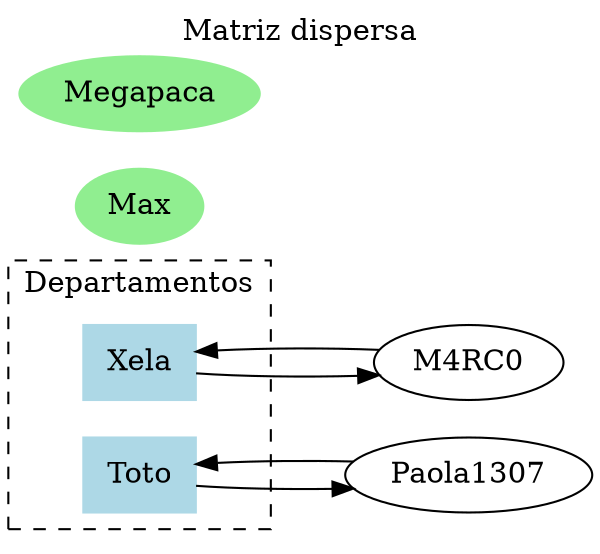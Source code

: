 digraph G {
  label="Matriz dispersa";
  labelloc=top;
  rankdir=LR;
  subgraph cluster_departamentos {
    label="Departamentos";
    style=dashed;
  "Xela" [shape=box, style=filled, color=lightblue];
  "Toto" [shape=box, style=filled, color=lightblue];
  }
  "Max" [shape=ellipse, style=filled, color=lightgreen];
  "Megapaca" [shape=ellipse, style=filled, color=lightgreen];
  "Xela" -> "M4RC0";
  "M4RC0" -> "Xela";
  "Toto" -> "Paola1307";
  "Paola1307" -> "Toto";
}
